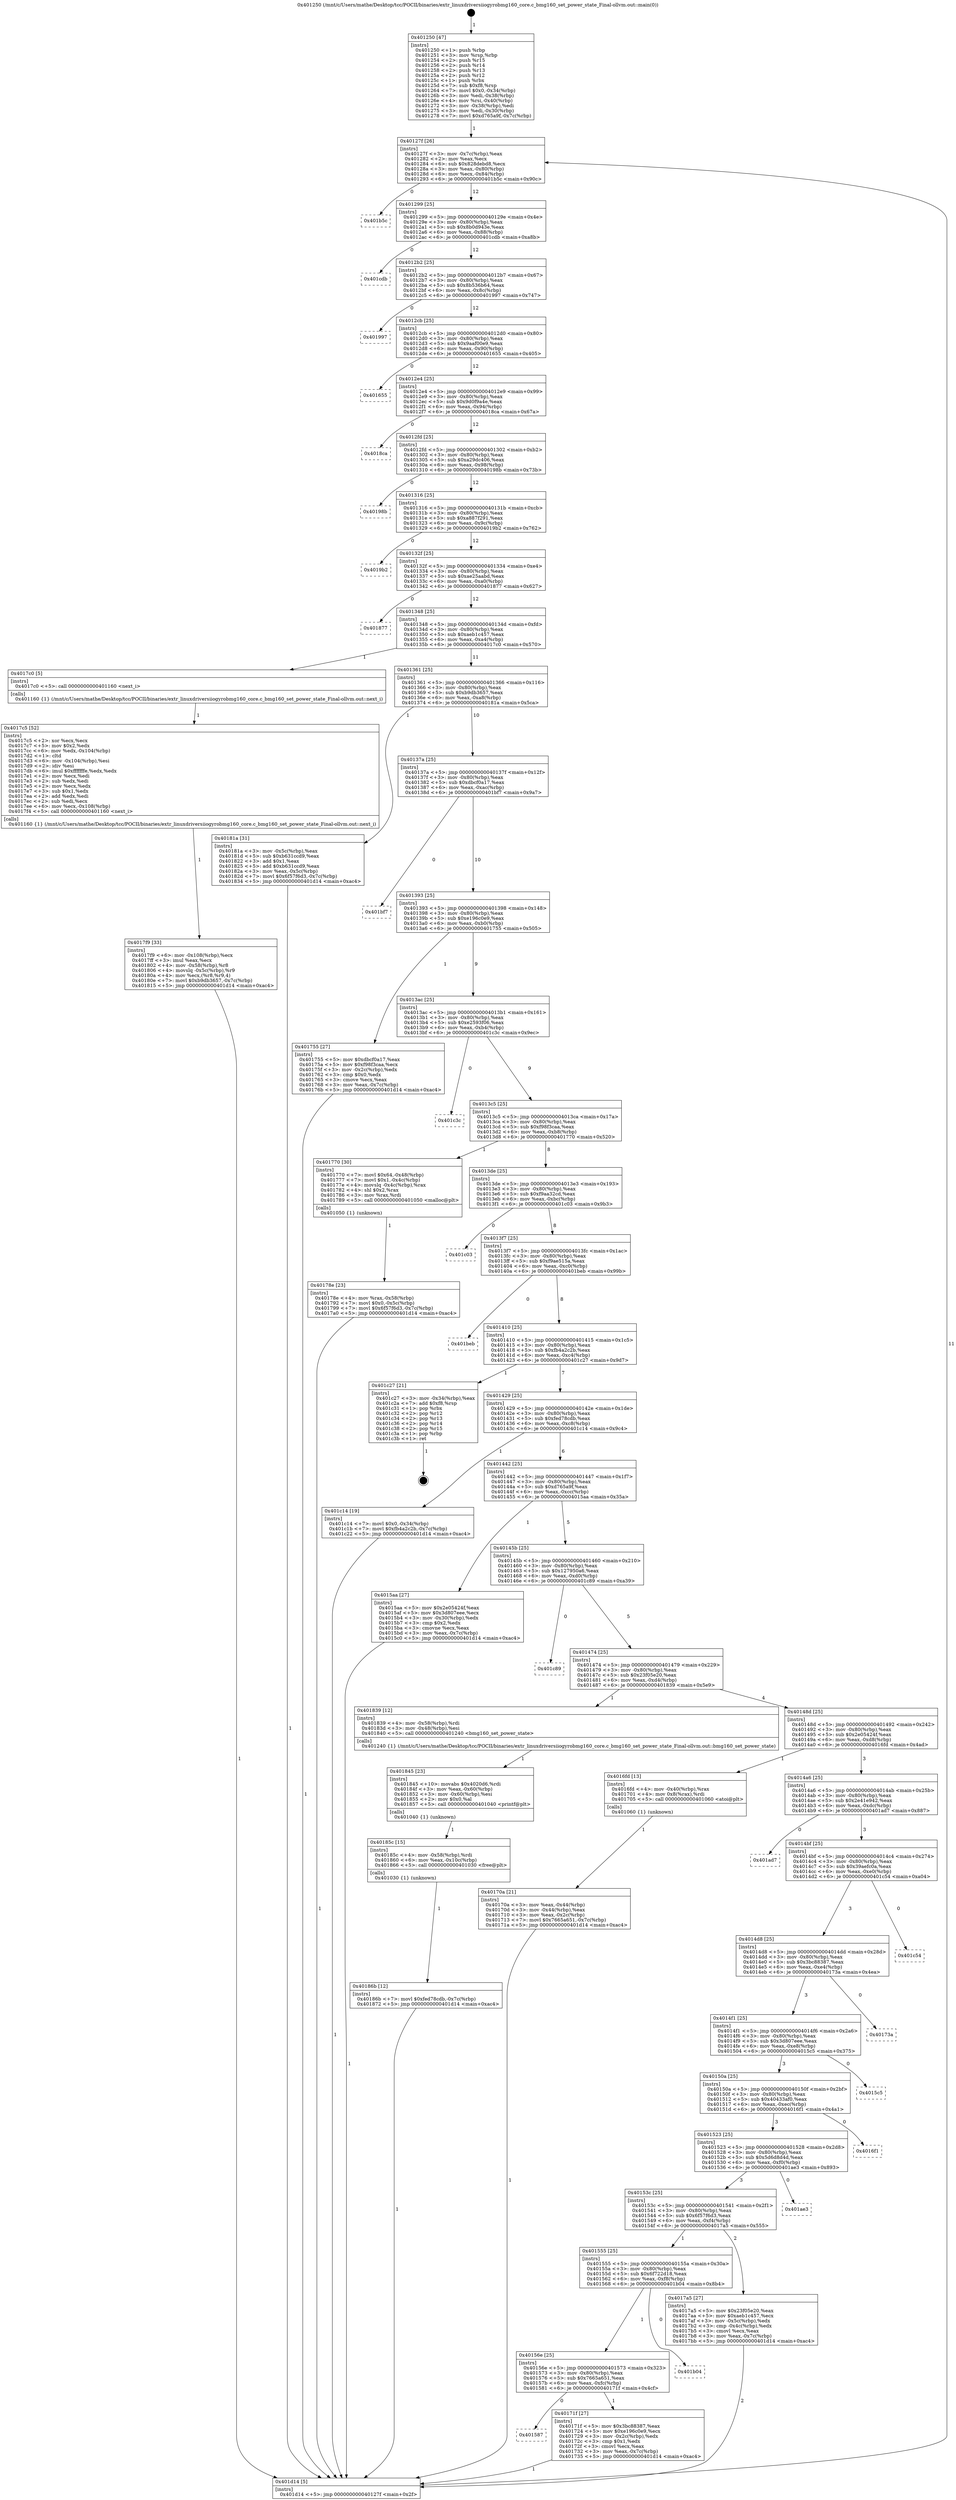 digraph "0x401250" {
  label = "0x401250 (/mnt/c/Users/mathe/Desktop/tcc/POCII/binaries/extr_linuxdriversiiogyrobmg160_core.c_bmg160_set_power_state_Final-ollvm.out::main(0))"
  labelloc = "t"
  node[shape=record]

  Entry [label="",width=0.3,height=0.3,shape=circle,fillcolor=black,style=filled]
  "0x40127f" [label="{
     0x40127f [26]\l
     | [instrs]\l
     &nbsp;&nbsp;0x40127f \<+3\>: mov -0x7c(%rbp),%eax\l
     &nbsp;&nbsp;0x401282 \<+2\>: mov %eax,%ecx\l
     &nbsp;&nbsp;0x401284 \<+6\>: sub $0x828debd8,%ecx\l
     &nbsp;&nbsp;0x40128a \<+3\>: mov %eax,-0x80(%rbp)\l
     &nbsp;&nbsp;0x40128d \<+6\>: mov %ecx,-0x84(%rbp)\l
     &nbsp;&nbsp;0x401293 \<+6\>: je 0000000000401b5c \<main+0x90c\>\l
  }"]
  "0x401b5c" [label="{
     0x401b5c\l
  }", style=dashed]
  "0x401299" [label="{
     0x401299 [25]\l
     | [instrs]\l
     &nbsp;&nbsp;0x401299 \<+5\>: jmp 000000000040129e \<main+0x4e\>\l
     &nbsp;&nbsp;0x40129e \<+3\>: mov -0x80(%rbp),%eax\l
     &nbsp;&nbsp;0x4012a1 \<+5\>: sub $0x8b0d943e,%eax\l
     &nbsp;&nbsp;0x4012a6 \<+6\>: mov %eax,-0x88(%rbp)\l
     &nbsp;&nbsp;0x4012ac \<+6\>: je 0000000000401cdb \<main+0xa8b\>\l
  }"]
  Exit [label="",width=0.3,height=0.3,shape=circle,fillcolor=black,style=filled,peripheries=2]
  "0x401cdb" [label="{
     0x401cdb\l
  }", style=dashed]
  "0x4012b2" [label="{
     0x4012b2 [25]\l
     | [instrs]\l
     &nbsp;&nbsp;0x4012b2 \<+5\>: jmp 00000000004012b7 \<main+0x67\>\l
     &nbsp;&nbsp;0x4012b7 \<+3\>: mov -0x80(%rbp),%eax\l
     &nbsp;&nbsp;0x4012ba \<+5\>: sub $0x8b536b64,%eax\l
     &nbsp;&nbsp;0x4012bf \<+6\>: mov %eax,-0x8c(%rbp)\l
     &nbsp;&nbsp;0x4012c5 \<+6\>: je 0000000000401997 \<main+0x747\>\l
  }"]
  "0x40186b" [label="{
     0x40186b [12]\l
     | [instrs]\l
     &nbsp;&nbsp;0x40186b \<+7\>: movl $0xfed78cdb,-0x7c(%rbp)\l
     &nbsp;&nbsp;0x401872 \<+5\>: jmp 0000000000401d14 \<main+0xac4\>\l
  }"]
  "0x401997" [label="{
     0x401997\l
  }", style=dashed]
  "0x4012cb" [label="{
     0x4012cb [25]\l
     | [instrs]\l
     &nbsp;&nbsp;0x4012cb \<+5\>: jmp 00000000004012d0 \<main+0x80\>\l
     &nbsp;&nbsp;0x4012d0 \<+3\>: mov -0x80(%rbp),%eax\l
     &nbsp;&nbsp;0x4012d3 \<+5\>: sub $0x9aaf00e9,%eax\l
     &nbsp;&nbsp;0x4012d8 \<+6\>: mov %eax,-0x90(%rbp)\l
     &nbsp;&nbsp;0x4012de \<+6\>: je 0000000000401655 \<main+0x405\>\l
  }"]
  "0x40185c" [label="{
     0x40185c [15]\l
     | [instrs]\l
     &nbsp;&nbsp;0x40185c \<+4\>: mov -0x58(%rbp),%rdi\l
     &nbsp;&nbsp;0x401860 \<+6\>: mov %eax,-0x10c(%rbp)\l
     &nbsp;&nbsp;0x401866 \<+5\>: call 0000000000401030 \<free@plt\>\l
     | [calls]\l
     &nbsp;&nbsp;0x401030 \{1\} (unknown)\l
  }"]
  "0x401655" [label="{
     0x401655\l
  }", style=dashed]
  "0x4012e4" [label="{
     0x4012e4 [25]\l
     | [instrs]\l
     &nbsp;&nbsp;0x4012e4 \<+5\>: jmp 00000000004012e9 \<main+0x99\>\l
     &nbsp;&nbsp;0x4012e9 \<+3\>: mov -0x80(%rbp),%eax\l
     &nbsp;&nbsp;0x4012ec \<+5\>: sub $0x9d0f9a4e,%eax\l
     &nbsp;&nbsp;0x4012f1 \<+6\>: mov %eax,-0x94(%rbp)\l
     &nbsp;&nbsp;0x4012f7 \<+6\>: je 00000000004018ca \<main+0x67a\>\l
  }"]
  "0x401845" [label="{
     0x401845 [23]\l
     | [instrs]\l
     &nbsp;&nbsp;0x401845 \<+10\>: movabs $0x4020d6,%rdi\l
     &nbsp;&nbsp;0x40184f \<+3\>: mov %eax,-0x60(%rbp)\l
     &nbsp;&nbsp;0x401852 \<+3\>: mov -0x60(%rbp),%esi\l
     &nbsp;&nbsp;0x401855 \<+2\>: mov $0x0,%al\l
     &nbsp;&nbsp;0x401857 \<+5\>: call 0000000000401040 \<printf@plt\>\l
     | [calls]\l
     &nbsp;&nbsp;0x401040 \{1\} (unknown)\l
  }"]
  "0x4018ca" [label="{
     0x4018ca\l
  }", style=dashed]
  "0x4012fd" [label="{
     0x4012fd [25]\l
     | [instrs]\l
     &nbsp;&nbsp;0x4012fd \<+5\>: jmp 0000000000401302 \<main+0xb2\>\l
     &nbsp;&nbsp;0x401302 \<+3\>: mov -0x80(%rbp),%eax\l
     &nbsp;&nbsp;0x401305 \<+5\>: sub $0xa29dc406,%eax\l
     &nbsp;&nbsp;0x40130a \<+6\>: mov %eax,-0x98(%rbp)\l
     &nbsp;&nbsp;0x401310 \<+6\>: je 000000000040198b \<main+0x73b\>\l
  }"]
  "0x4017f9" [label="{
     0x4017f9 [33]\l
     | [instrs]\l
     &nbsp;&nbsp;0x4017f9 \<+6\>: mov -0x108(%rbp),%ecx\l
     &nbsp;&nbsp;0x4017ff \<+3\>: imul %eax,%ecx\l
     &nbsp;&nbsp;0x401802 \<+4\>: mov -0x58(%rbp),%r8\l
     &nbsp;&nbsp;0x401806 \<+4\>: movslq -0x5c(%rbp),%r9\l
     &nbsp;&nbsp;0x40180a \<+4\>: mov %ecx,(%r8,%r9,4)\l
     &nbsp;&nbsp;0x40180e \<+7\>: movl $0xb9db3657,-0x7c(%rbp)\l
     &nbsp;&nbsp;0x401815 \<+5\>: jmp 0000000000401d14 \<main+0xac4\>\l
  }"]
  "0x40198b" [label="{
     0x40198b\l
  }", style=dashed]
  "0x401316" [label="{
     0x401316 [25]\l
     | [instrs]\l
     &nbsp;&nbsp;0x401316 \<+5\>: jmp 000000000040131b \<main+0xcb\>\l
     &nbsp;&nbsp;0x40131b \<+3\>: mov -0x80(%rbp),%eax\l
     &nbsp;&nbsp;0x40131e \<+5\>: sub $0xa887f291,%eax\l
     &nbsp;&nbsp;0x401323 \<+6\>: mov %eax,-0x9c(%rbp)\l
     &nbsp;&nbsp;0x401329 \<+6\>: je 00000000004019b2 \<main+0x762\>\l
  }"]
  "0x4017c5" [label="{
     0x4017c5 [52]\l
     | [instrs]\l
     &nbsp;&nbsp;0x4017c5 \<+2\>: xor %ecx,%ecx\l
     &nbsp;&nbsp;0x4017c7 \<+5\>: mov $0x2,%edx\l
     &nbsp;&nbsp;0x4017cc \<+6\>: mov %edx,-0x104(%rbp)\l
     &nbsp;&nbsp;0x4017d2 \<+1\>: cltd\l
     &nbsp;&nbsp;0x4017d3 \<+6\>: mov -0x104(%rbp),%esi\l
     &nbsp;&nbsp;0x4017d9 \<+2\>: idiv %esi\l
     &nbsp;&nbsp;0x4017db \<+6\>: imul $0xfffffffe,%edx,%edx\l
     &nbsp;&nbsp;0x4017e1 \<+2\>: mov %ecx,%edi\l
     &nbsp;&nbsp;0x4017e3 \<+2\>: sub %edx,%edi\l
     &nbsp;&nbsp;0x4017e5 \<+2\>: mov %ecx,%edx\l
     &nbsp;&nbsp;0x4017e7 \<+3\>: sub $0x1,%edx\l
     &nbsp;&nbsp;0x4017ea \<+2\>: add %edx,%edi\l
     &nbsp;&nbsp;0x4017ec \<+2\>: sub %edi,%ecx\l
     &nbsp;&nbsp;0x4017ee \<+6\>: mov %ecx,-0x108(%rbp)\l
     &nbsp;&nbsp;0x4017f4 \<+5\>: call 0000000000401160 \<next_i\>\l
     | [calls]\l
     &nbsp;&nbsp;0x401160 \{1\} (/mnt/c/Users/mathe/Desktop/tcc/POCII/binaries/extr_linuxdriversiiogyrobmg160_core.c_bmg160_set_power_state_Final-ollvm.out::next_i)\l
  }"]
  "0x4019b2" [label="{
     0x4019b2\l
  }", style=dashed]
  "0x40132f" [label="{
     0x40132f [25]\l
     | [instrs]\l
     &nbsp;&nbsp;0x40132f \<+5\>: jmp 0000000000401334 \<main+0xe4\>\l
     &nbsp;&nbsp;0x401334 \<+3\>: mov -0x80(%rbp),%eax\l
     &nbsp;&nbsp;0x401337 \<+5\>: sub $0xae25aabd,%eax\l
     &nbsp;&nbsp;0x40133c \<+6\>: mov %eax,-0xa0(%rbp)\l
     &nbsp;&nbsp;0x401342 \<+6\>: je 0000000000401877 \<main+0x627\>\l
  }"]
  "0x40178e" [label="{
     0x40178e [23]\l
     | [instrs]\l
     &nbsp;&nbsp;0x40178e \<+4\>: mov %rax,-0x58(%rbp)\l
     &nbsp;&nbsp;0x401792 \<+7\>: movl $0x0,-0x5c(%rbp)\l
     &nbsp;&nbsp;0x401799 \<+7\>: movl $0x6f57f6d3,-0x7c(%rbp)\l
     &nbsp;&nbsp;0x4017a0 \<+5\>: jmp 0000000000401d14 \<main+0xac4\>\l
  }"]
  "0x401877" [label="{
     0x401877\l
  }", style=dashed]
  "0x401348" [label="{
     0x401348 [25]\l
     | [instrs]\l
     &nbsp;&nbsp;0x401348 \<+5\>: jmp 000000000040134d \<main+0xfd\>\l
     &nbsp;&nbsp;0x40134d \<+3\>: mov -0x80(%rbp),%eax\l
     &nbsp;&nbsp;0x401350 \<+5\>: sub $0xaeb1c457,%eax\l
     &nbsp;&nbsp;0x401355 \<+6\>: mov %eax,-0xa4(%rbp)\l
     &nbsp;&nbsp;0x40135b \<+6\>: je 00000000004017c0 \<main+0x570\>\l
  }"]
  "0x401587" [label="{
     0x401587\l
  }", style=dashed]
  "0x4017c0" [label="{
     0x4017c0 [5]\l
     | [instrs]\l
     &nbsp;&nbsp;0x4017c0 \<+5\>: call 0000000000401160 \<next_i\>\l
     | [calls]\l
     &nbsp;&nbsp;0x401160 \{1\} (/mnt/c/Users/mathe/Desktop/tcc/POCII/binaries/extr_linuxdriversiiogyrobmg160_core.c_bmg160_set_power_state_Final-ollvm.out::next_i)\l
  }"]
  "0x401361" [label="{
     0x401361 [25]\l
     | [instrs]\l
     &nbsp;&nbsp;0x401361 \<+5\>: jmp 0000000000401366 \<main+0x116\>\l
     &nbsp;&nbsp;0x401366 \<+3\>: mov -0x80(%rbp),%eax\l
     &nbsp;&nbsp;0x401369 \<+5\>: sub $0xb9db3657,%eax\l
     &nbsp;&nbsp;0x40136e \<+6\>: mov %eax,-0xa8(%rbp)\l
     &nbsp;&nbsp;0x401374 \<+6\>: je 000000000040181a \<main+0x5ca\>\l
  }"]
  "0x40171f" [label="{
     0x40171f [27]\l
     | [instrs]\l
     &nbsp;&nbsp;0x40171f \<+5\>: mov $0x3bc88387,%eax\l
     &nbsp;&nbsp;0x401724 \<+5\>: mov $0xe196c0e9,%ecx\l
     &nbsp;&nbsp;0x401729 \<+3\>: mov -0x2c(%rbp),%edx\l
     &nbsp;&nbsp;0x40172c \<+3\>: cmp $0x1,%edx\l
     &nbsp;&nbsp;0x40172f \<+3\>: cmovl %ecx,%eax\l
     &nbsp;&nbsp;0x401732 \<+3\>: mov %eax,-0x7c(%rbp)\l
     &nbsp;&nbsp;0x401735 \<+5\>: jmp 0000000000401d14 \<main+0xac4\>\l
  }"]
  "0x40181a" [label="{
     0x40181a [31]\l
     | [instrs]\l
     &nbsp;&nbsp;0x40181a \<+3\>: mov -0x5c(%rbp),%eax\l
     &nbsp;&nbsp;0x40181d \<+5\>: sub $0xb631ccd9,%eax\l
     &nbsp;&nbsp;0x401822 \<+3\>: add $0x1,%eax\l
     &nbsp;&nbsp;0x401825 \<+5\>: add $0xb631ccd9,%eax\l
     &nbsp;&nbsp;0x40182a \<+3\>: mov %eax,-0x5c(%rbp)\l
     &nbsp;&nbsp;0x40182d \<+7\>: movl $0x6f57f6d3,-0x7c(%rbp)\l
     &nbsp;&nbsp;0x401834 \<+5\>: jmp 0000000000401d14 \<main+0xac4\>\l
  }"]
  "0x40137a" [label="{
     0x40137a [25]\l
     | [instrs]\l
     &nbsp;&nbsp;0x40137a \<+5\>: jmp 000000000040137f \<main+0x12f\>\l
     &nbsp;&nbsp;0x40137f \<+3\>: mov -0x80(%rbp),%eax\l
     &nbsp;&nbsp;0x401382 \<+5\>: sub $0xdbcf0a17,%eax\l
     &nbsp;&nbsp;0x401387 \<+6\>: mov %eax,-0xac(%rbp)\l
     &nbsp;&nbsp;0x40138d \<+6\>: je 0000000000401bf7 \<main+0x9a7\>\l
  }"]
  "0x40156e" [label="{
     0x40156e [25]\l
     | [instrs]\l
     &nbsp;&nbsp;0x40156e \<+5\>: jmp 0000000000401573 \<main+0x323\>\l
     &nbsp;&nbsp;0x401573 \<+3\>: mov -0x80(%rbp),%eax\l
     &nbsp;&nbsp;0x401576 \<+5\>: sub $0x7665a651,%eax\l
     &nbsp;&nbsp;0x40157b \<+6\>: mov %eax,-0xfc(%rbp)\l
     &nbsp;&nbsp;0x401581 \<+6\>: je 000000000040171f \<main+0x4cf\>\l
  }"]
  "0x401bf7" [label="{
     0x401bf7\l
  }", style=dashed]
  "0x401393" [label="{
     0x401393 [25]\l
     | [instrs]\l
     &nbsp;&nbsp;0x401393 \<+5\>: jmp 0000000000401398 \<main+0x148\>\l
     &nbsp;&nbsp;0x401398 \<+3\>: mov -0x80(%rbp),%eax\l
     &nbsp;&nbsp;0x40139b \<+5\>: sub $0xe196c0e9,%eax\l
     &nbsp;&nbsp;0x4013a0 \<+6\>: mov %eax,-0xb0(%rbp)\l
     &nbsp;&nbsp;0x4013a6 \<+6\>: je 0000000000401755 \<main+0x505\>\l
  }"]
  "0x401b04" [label="{
     0x401b04\l
  }", style=dashed]
  "0x401755" [label="{
     0x401755 [27]\l
     | [instrs]\l
     &nbsp;&nbsp;0x401755 \<+5\>: mov $0xdbcf0a17,%eax\l
     &nbsp;&nbsp;0x40175a \<+5\>: mov $0xf98f3caa,%ecx\l
     &nbsp;&nbsp;0x40175f \<+3\>: mov -0x2c(%rbp),%edx\l
     &nbsp;&nbsp;0x401762 \<+3\>: cmp $0x0,%edx\l
     &nbsp;&nbsp;0x401765 \<+3\>: cmove %ecx,%eax\l
     &nbsp;&nbsp;0x401768 \<+3\>: mov %eax,-0x7c(%rbp)\l
     &nbsp;&nbsp;0x40176b \<+5\>: jmp 0000000000401d14 \<main+0xac4\>\l
  }"]
  "0x4013ac" [label="{
     0x4013ac [25]\l
     | [instrs]\l
     &nbsp;&nbsp;0x4013ac \<+5\>: jmp 00000000004013b1 \<main+0x161\>\l
     &nbsp;&nbsp;0x4013b1 \<+3\>: mov -0x80(%rbp),%eax\l
     &nbsp;&nbsp;0x4013b4 \<+5\>: sub $0xe2593f06,%eax\l
     &nbsp;&nbsp;0x4013b9 \<+6\>: mov %eax,-0xb4(%rbp)\l
     &nbsp;&nbsp;0x4013bf \<+6\>: je 0000000000401c3c \<main+0x9ec\>\l
  }"]
  "0x401555" [label="{
     0x401555 [25]\l
     | [instrs]\l
     &nbsp;&nbsp;0x401555 \<+5\>: jmp 000000000040155a \<main+0x30a\>\l
     &nbsp;&nbsp;0x40155a \<+3\>: mov -0x80(%rbp),%eax\l
     &nbsp;&nbsp;0x40155d \<+5\>: sub $0x6f722d18,%eax\l
     &nbsp;&nbsp;0x401562 \<+6\>: mov %eax,-0xf8(%rbp)\l
     &nbsp;&nbsp;0x401568 \<+6\>: je 0000000000401b04 \<main+0x8b4\>\l
  }"]
  "0x401c3c" [label="{
     0x401c3c\l
  }", style=dashed]
  "0x4013c5" [label="{
     0x4013c5 [25]\l
     | [instrs]\l
     &nbsp;&nbsp;0x4013c5 \<+5\>: jmp 00000000004013ca \<main+0x17a\>\l
     &nbsp;&nbsp;0x4013ca \<+3\>: mov -0x80(%rbp),%eax\l
     &nbsp;&nbsp;0x4013cd \<+5\>: sub $0xf98f3caa,%eax\l
     &nbsp;&nbsp;0x4013d2 \<+6\>: mov %eax,-0xb8(%rbp)\l
     &nbsp;&nbsp;0x4013d8 \<+6\>: je 0000000000401770 \<main+0x520\>\l
  }"]
  "0x4017a5" [label="{
     0x4017a5 [27]\l
     | [instrs]\l
     &nbsp;&nbsp;0x4017a5 \<+5\>: mov $0x23f05e20,%eax\l
     &nbsp;&nbsp;0x4017aa \<+5\>: mov $0xaeb1c457,%ecx\l
     &nbsp;&nbsp;0x4017af \<+3\>: mov -0x5c(%rbp),%edx\l
     &nbsp;&nbsp;0x4017b2 \<+3\>: cmp -0x4c(%rbp),%edx\l
     &nbsp;&nbsp;0x4017b5 \<+3\>: cmovl %ecx,%eax\l
     &nbsp;&nbsp;0x4017b8 \<+3\>: mov %eax,-0x7c(%rbp)\l
     &nbsp;&nbsp;0x4017bb \<+5\>: jmp 0000000000401d14 \<main+0xac4\>\l
  }"]
  "0x401770" [label="{
     0x401770 [30]\l
     | [instrs]\l
     &nbsp;&nbsp;0x401770 \<+7\>: movl $0x64,-0x48(%rbp)\l
     &nbsp;&nbsp;0x401777 \<+7\>: movl $0x1,-0x4c(%rbp)\l
     &nbsp;&nbsp;0x40177e \<+4\>: movslq -0x4c(%rbp),%rax\l
     &nbsp;&nbsp;0x401782 \<+4\>: shl $0x2,%rax\l
     &nbsp;&nbsp;0x401786 \<+3\>: mov %rax,%rdi\l
     &nbsp;&nbsp;0x401789 \<+5\>: call 0000000000401050 \<malloc@plt\>\l
     | [calls]\l
     &nbsp;&nbsp;0x401050 \{1\} (unknown)\l
  }"]
  "0x4013de" [label="{
     0x4013de [25]\l
     | [instrs]\l
     &nbsp;&nbsp;0x4013de \<+5\>: jmp 00000000004013e3 \<main+0x193\>\l
     &nbsp;&nbsp;0x4013e3 \<+3\>: mov -0x80(%rbp),%eax\l
     &nbsp;&nbsp;0x4013e6 \<+5\>: sub $0xf9aa32cd,%eax\l
     &nbsp;&nbsp;0x4013eb \<+6\>: mov %eax,-0xbc(%rbp)\l
     &nbsp;&nbsp;0x4013f1 \<+6\>: je 0000000000401c03 \<main+0x9b3\>\l
  }"]
  "0x40153c" [label="{
     0x40153c [25]\l
     | [instrs]\l
     &nbsp;&nbsp;0x40153c \<+5\>: jmp 0000000000401541 \<main+0x2f1\>\l
     &nbsp;&nbsp;0x401541 \<+3\>: mov -0x80(%rbp),%eax\l
     &nbsp;&nbsp;0x401544 \<+5\>: sub $0x6f57f6d3,%eax\l
     &nbsp;&nbsp;0x401549 \<+6\>: mov %eax,-0xf4(%rbp)\l
     &nbsp;&nbsp;0x40154f \<+6\>: je 00000000004017a5 \<main+0x555\>\l
  }"]
  "0x401c03" [label="{
     0x401c03\l
  }", style=dashed]
  "0x4013f7" [label="{
     0x4013f7 [25]\l
     | [instrs]\l
     &nbsp;&nbsp;0x4013f7 \<+5\>: jmp 00000000004013fc \<main+0x1ac\>\l
     &nbsp;&nbsp;0x4013fc \<+3\>: mov -0x80(%rbp),%eax\l
     &nbsp;&nbsp;0x4013ff \<+5\>: sub $0xf9ae515a,%eax\l
     &nbsp;&nbsp;0x401404 \<+6\>: mov %eax,-0xc0(%rbp)\l
     &nbsp;&nbsp;0x40140a \<+6\>: je 0000000000401beb \<main+0x99b\>\l
  }"]
  "0x401ae3" [label="{
     0x401ae3\l
  }", style=dashed]
  "0x401beb" [label="{
     0x401beb\l
  }", style=dashed]
  "0x401410" [label="{
     0x401410 [25]\l
     | [instrs]\l
     &nbsp;&nbsp;0x401410 \<+5\>: jmp 0000000000401415 \<main+0x1c5\>\l
     &nbsp;&nbsp;0x401415 \<+3\>: mov -0x80(%rbp),%eax\l
     &nbsp;&nbsp;0x401418 \<+5\>: sub $0xfb4a2c2b,%eax\l
     &nbsp;&nbsp;0x40141d \<+6\>: mov %eax,-0xc4(%rbp)\l
     &nbsp;&nbsp;0x401423 \<+6\>: je 0000000000401c27 \<main+0x9d7\>\l
  }"]
  "0x401523" [label="{
     0x401523 [25]\l
     | [instrs]\l
     &nbsp;&nbsp;0x401523 \<+5\>: jmp 0000000000401528 \<main+0x2d8\>\l
     &nbsp;&nbsp;0x401528 \<+3\>: mov -0x80(%rbp),%eax\l
     &nbsp;&nbsp;0x40152b \<+5\>: sub $0x5d6d8d4d,%eax\l
     &nbsp;&nbsp;0x401530 \<+6\>: mov %eax,-0xf0(%rbp)\l
     &nbsp;&nbsp;0x401536 \<+6\>: je 0000000000401ae3 \<main+0x893\>\l
  }"]
  "0x401c27" [label="{
     0x401c27 [21]\l
     | [instrs]\l
     &nbsp;&nbsp;0x401c27 \<+3\>: mov -0x34(%rbp),%eax\l
     &nbsp;&nbsp;0x401c2a \<+7\>: add $0xf8,%rsp\l
     &nbsp;&nbsp;0x401c31 \<+1\>: pop %rbx\l
     &nbsp;&nbsp;0x401c32 \<+2\>: pop %r12\l
     &nbsp;&nbsp;0x401c34 \<+2\>: pop %r13\l
     &nbsp;&nbsp;0x401c36 \<+2\>: pop %r14\l
     &nbsp;&nbsp;0x401c38 \<+2\>: pop %r15\l
     &nbsp;&nbsp;0x401c3a \<+1\>: pop %rbp\l
     &nbsp;&nbsp;0x401c3b \<+1\>: ret\l
  }"]
  "0x401429" [label="{
     0x401429 [25]\l
     | [instrs]\l
     &nbsp;&nbsp;0x401429 \<+5\>: jmp 000000000040142e \<main+0x1de\>\l
     &nbsp;&nbsp;0x40142e \<+3\>: mov -0x80(%rbp),%eax\l
     &nbsp;&nbsp;0x401431 \<+5\>: sub $0xfed78cdb,%eax\l
     &nbsp;&nbsp;0x401436 \<+6\>: mov %eax,-0xc8(%rbp)\l
     &nbsp;&nbsp;0x40143c \<+6\>: je 0000000000401c14 \<main+0x9c4\>\l
  }"]
  "0x4016f1" [label="{
     0x4016f1\l
  }", style=dashed]
  "0x401c14" [label="{
     0x401c14 [19]\l
     | [instrs]\l
     &nbsp;&nbsp;0x401c14 \<+7\>: movl $0x0,-0x34(%rbp)\l
     &nbsp;&nbsp;0x401c1b \<+7\>: movl $0xfb4a2c2b,-0x7c(%rbp)\l
     &nbsp;&nbsp;0x401c22 \<+5\>: jmp 0000000000401d14 \<main+0xac4\>\l
  }"]
  "0x401442" [label="{
     0x401442 [25]\l
     | [instrs]\l
     &nbsp;&nbsp;0x401442 \<+5\>: jmp 0000000000401447 \<main+0x1f7\>\l
     &nbsp;&nbsp;0x401447 \<+3\>: mov -0x80(%rbp),%eax\l
     &nbsp;&nbsp;0x40144a \<+5\>: sub $0xd765a9f,%eax\l
     &nbsp;&nbsp;0x40144f \<+6\>: mov %eax,-0xcc(%rbp)\l
     &nbsp;&nbsp;0x401455 \<+6\>: je 00000000004015aa \<main+0x35a\>\l
  }"]
  "0x40150a" [label="{
     0x40150a [25]\l
     | [instrs]\l
     &nbsp;&nbsp;0x40150a \<+5\>: jmp 000000000040150f \<main+0x2bf\>\l
     &nbsp;&nbsp;0x40150f \<+3\>: mov -0x80(%rbp),%eax\l
     &nbsp;&nbsp;0x401512 \<+5\>: sub $0x40433af0,%eax\l
     &nbsp;&nbsp;0x401517 \<+6\>: mov %eax,-0xec(%rbp)\l
     &nbsp;&nbsp;0x40151d \<+6\>: je 00000000004016f1 \<main+0x4a1\>\l
  }"]
  "0x4015aa" [label="{
     0x4015aa [27]\l
     | [instrs]\l
     &nbsp;&nbsp;0x4015aa \<+5\>: mov $0x2e05424f,%eax\l
     &nbsp;&nbsp;0x4015af \<+5\>: mov $0x3d807eee,%ecx\l
     &nbsp;&nbsp;0x4015b4 \<+3\>: mov -0x30(%rbp),%edx\l
     &nbsp;&nbsp;0x4015b7 \<+3\>: cmp $0x2,%edx\l
     &nbsp;&nbsp;0x4015ba \<+3\>: cmovne %ecx,%eax\l
     &nbsp;&nbsp;0x4015bd \<+3\>: mov %eax,-0x7c(%rbp)\l
     &nbsp;&nbsp;0x4015c0 \<+5\>: jmp 0000000000401d14 \<main+0xac4\>\l
  }"]
  "0x40145b" [label="{
     0x40145b [25]\l
     | [instrs]\l
     &nbsp;&nbsp;0x40145b \<+5\>: jmp 0000000000401460 \<main+0x210\>\l
     &nbsp;&nbsp;0x401460 \<+3\>: mov -0x80(%rbp),%eax\l
     &nbsp;&nbsp;0x401463 \<+5\>: sub $0x127950a6,%eax\l
     &nbsp;&nbsp;0x401468 \<+6\>: mov %eax,-0xd0(%rbp)\l
     &nbsp;&nbsp;0x40146e \<+6\>: je 0000000000401c89 \<main+0xa39\>\l
  }"]
  "0x401d14" [label="{
     0x401d14 [5]\l
     | [instrs]\l
     &nbsp;&nbsp;0x401d14 \<+5\>: jmp 000000000040127f \<main+0x2f\>\l
  }"]
  "0x401250" [label="{
     0x401250 [47]\l
     | [instrs]\l
     &nbsp;&nbsp;0x401250 \<+1\>: push %rbp\l
     &nbsp;&nbsp;0x401251 \<+3\>: mov %rsp,%rbp\l
     &nbsp;&nbsp;0x401254 \<+2\>: push %r15\l
     &nbsp;&nbsp;0x401256 \<+2\>: push %r14\l
     &nbsp;&nbsp;0x401258 \<+2\>: push %r13\l
     &nbsp;&nbsp;0x40125a \<+2\>: push %r12\l
     &nbsp;&nbsp;0x40125c \<+1\>: push %rbx\l
     &nbsp;&nbsp;0x40125d \<+7\>: sub $0xf8,%rsp\l
     &nbsp;&nbsp;0x401264 \<+7\>: movl $0x0,-0x34(%rbp)\l
     &nbsp;&nbsp;0x40126b \<+3\>: mov %edi,-0x38(%rbp)\l
     &nbsp;&nbsp;0x40126e \<+4\>: mov %rsi,-0x40(%rbp)\l
     &nbsp;&nbsp;0x401272 \<+3\>: mov -0x38(%rbp),%edi\l
     &nbsp;&nbsp;0x401275 \<+3\>: mov %edi,-0x30(%rbp)\l
     &nbsp;&nbsp;0x401278 \<+7\>: movl $0xd765a9f,-0x7c(%rbp)\l
  }"]
  "0x4015c5" [label="{
     0x4015c5\l
  }", style=dashed]
  "0x401c89" [label="{
     0x401c89\l
  }", style=dashed]
  "0x401474" [label="{
     0x401474 [25]\l
     | [instrs]\l
     &nbsp;&nbsp;0x401474 \<+5\>: jmp 0000000000401479 \<main+0x229\>\l
     &nbsp;&nbsp;0x401479 \<+3\>: mov -0x80(%rbp),%eax\l
     &nbsp;&nbsp;0x40147c \<+5\>: sub $0x23f05e20,%eax\l
     &nbsp;&nbsp;0x401481 \<+6\>: mov %eax,-0xd4(%rbp)\l
     &nbsp;&nbsp;0x401487 \<+6\>: je 0000000000401839 \<main+0x5e9\>\l
  }"]
  "0x4014f1" [label="{
     0x4014f1 [25]\l
     | [instrs]\l
     &nbsp;&nbsp;0x4014f1 \<+5\>: jmp 00000000004014f6 \<main+0x2a6\>\l
     &nbsp;&nbsp;0x4014f6 \<+3\>: mov -0x80(%rbp),%eax\l
     &nbsp;&nbsp;0x4014f9 \<+5\>: sub $0x3d807eee,%eax\l
     &nbsp;&nbsp;0x4014fe \<+6\>: mov %eax,-0xe8(%rbp)\l
     &nbsp;&nbsp;0x401504 \<+6\>: je 00000000004015c5 \<main+0x375\>\l
  }"]
  "0x401839" [label="{
     0x401839 [12]\l
     | [instrs]\l
     &nbsp;&nbsp;0x401839 \<+4\>: mov -0x58(%rbp),%rdi\l
     &nbsp;&nbsp;0x40183d \<+3\>: mov -0x48(%rbp),%esi\l
     &nbsp;&nbsp;0x401840 \<+5\>: call 0000000000401240 \<bmg160_set_power_state\>\l
     | [calls]\l
     &nbsp;&nbsp;0x401240 \{1\} (/mnt/c/Users/mathe/Desktop/tcc/POCII/binaries/extr_linuxdriversiiogyrobmg160_core.c_bmg160_set_power_state_Final-ollvm.out::bmg160_set_power_state)\l
  }"]
  "0x40148d" [label="{
     0x40148d [25]\l
     | [instrs]\l
     &nbsp;&nbsp;0x40148d \<+5\>: jmp 0000000000401492 \<main+0x242\>\l
     &nbsp;&nbsp;0x401492 \<+3\>: mov -0x80(%rbp),%eax\l
     &nbsp;&nbsp;0x401495 \<+5\>: sub $0x2e05424f,%eax\l
     &nbsp;&nbsp;0x40149a \<+6\>: mov %eax,-0xd8(%rbp)\l
     &nbsp;&nbsp;0x4014a0 \<+6\>: je 00000000004016fd \<main+0x4ad\>\l
  }"]
  "0x40173a" [label="{
     0x40173a\l
  }", style=dashed]
  "0x4016fd" [label="{
     0x4016fd [13]\l
     | [instrs]\l
     &nbsp;&nbsp;0x4016fd \<+4\>: mov -0x40(%rbp),%rax\l
     &nbsp;&nbsp;0x401701 \<+4\>: mov 0x8(%rax),%rdi\l
     &nbsp;&nbsp;0x401705 \<+5\>: call 0000000000401060 \<atoi@plt\>\l
     | [calls]\l
     &nbsp;&nbsp;0x401060 \{1\} (unknown)\l
  }"]
  "0x4014a6" [label="{
     0x4014a6 [25]\l
     | [instrs]\l
     &nbsp;&nbsp;0x4014a6 \<+5\>: jmp 00000000004014ab \<main+0x25b\>\l
     &nbsp;&nbsp;0x4014ab \<+3\>: mov -0x80(%rbp),%eax\l
     &nbsp;&nbsp;0x4014ae \<+5\>: sub $0x2e41e942,%eax\l
     &nbsp;&nbsp;0x4014b3 \<+6\>: mov %eax,-0xdc(%rbp)\l
     &nbsp;&nbsp;0x4014b9 \<+6\>: je 0000000000401ad7 \<main+0x887\>\l
  }"]
  "0x40170a" [label="{
     0x40170a [21]\l
     | [instrs]\l
     &nbsp;&nbsp;0x40170a \<+3\>: mov %eax,-0x44(%rbp)\l
     &nbsp;&nbsp;0x40170d \<+3\>: mov -0x44(%rbp),%eax\l
     &nbsp;&nbsp;0x401710 \<+3\>: mov %eax,-0x2c(%rbp)\l
     &nbsp;&nbsp;0x401713 \<+7\>: movl $0x7665a651,-0x7c(%rbp)\l
     &nbsp;&nbsp;0x40171a \<+5\>: jmp 0000000000401d14 \<main+0xac4\>\l
  }"]
  "0x4014d8" [label="{
     0x4014d8 [25]\l
     | [instrs]\l
     &nbsp;&nbsp;0x4014d8 \<+5\>: jmp 00000000004014dd \<main+0x28d\>\l
     &nbsp;&nbsp;0x4014dd \<+3\>: mov -0x80(%rbp),%eax\l
     &nbsp;&nbsp;0x4014e0 \<+5\>: sub $0x3bc88387,%eax\l
     &nbsp;&nbsp;0x4014e5 \<+6\>: mov %eax,-0xe4(%rbp)\l
     &nbsp;&nbsp;0x4014eb \<+6\>: je 000000000040173a \<main+0x4ea\>\l
  }"]
  "0x401ad7" [label="{
     0x401ad7\l
  }", style=dashed]
  "0x4014bf" [label="{
     0x4014bf [25]\l
     | [instrs]\l
     &nbsp;&nbsp;0x4014bf \<+5\>: jmp 00000000004014c4 \<main+0x274\>\l
     &nbsp;&nbsp;0x4014c4 \<+3\>: mov -0x80(%rbp),%eax\l
     &nbsp;&nbsp;0x4014c7 \<+5\>: sub $0x39aefc0a,%eax\l
     &nbsp;&nbsp;0x4014cc \<+6\>: mov %eax,-0xe0(%rbp)\l
     &nbsp;&nbsp;0x4014d2 \<+6\>: je 0000000000401c54 \<main+0xa04\>\l
  }"]
  "0x401c54" [label="{
     0x401c54\l
  }", style=dashed]
  Entry -> "0x401250" [label=" 1"]
  "0x40127f" -> "0x401b5c" [label=" 0"]
  "0x40127f" -> "0x401299" [label=" 12"]
  "0x401c27" -> Exit [label=" 1"]
  "0x401299" -> "0x401cdb" [label=" 0"]
  "0x401299" -> "0x4012b2" [label=" 12"]
  "0x401c14" -> "0x401d14" [label=" 1"]
  "0x4012b2" -> "0x401997" [label=" 0"]
  "0x4012b2" -> "0x4012cb" [label=" 12"]
  "0x40186b" -> "0x401d14" [label=" 1"]
  "0x4012cb" -> "0x401655" [label=" 0"]
  "0x4012cb" -> "0x4012e4" [label=" 12"]
  "0x40185c" -> "0x40186b" [label=" 1"]
  "0x4012e4" -> "0x4018ca" [label=" 0"]
  "0x4012e4" -> "0x4012fd" [label=" 12"]
  "0x401845" -> "0x40185c" [label=" 1"]
  "0x4012fd" -> "0x40198b" [label=" 0"]
  "0x4012fd" -> "0x401316" [label=" 12"]
  "0x401839" -> "0x401845" [label=" 1"]
  "0x401316" -> "0x4019b2" [label=" 0"]
  "0x401316" -> "0x40132f" [label=" 12"]
  "0x40181a" -> "0x401d14" [label=" 1"]
  "0x40132f" -> "0x401877" [label=" 0"]
  "0x40132f" -> "0x401348" [label=" 12"]
  "0x4017f9" -> "0x401d14" [label=" 1"]
  "0x401348" -> "0x4017c0" [label=" 1"]
  "0x401348" -> "0x401361" [label=" 11"]
  "0x4017c5" -> "0x4017f9" [label=" 1"]
  "0x401361" -> "0x40181a" [label=" 1"]
  "0x401361" -> "0x40137a" [label=" 10"]
  "0x4017c0" -> "0x4017c5" [label=" 1"]
  "0x40137a" -> "0x401bf7" [label=" 0"]
  "0x40137a" -> "0x401393" [label=" 10"]
  "0x40178e" -> "0x401d14" [label=" 1"]
  "0x401393" -> "0x401755" [label=" 1"]
  "0x401393" -> "0x4013ac" [label=" 9"]
  "0x401770" -> "0x40178e" [label=" 1"]
  "0x4013ac" -> "0x401c3c" [label=" 0"]
  "0x4013ac" -> "0x4013c5" [label=" 9"]
  "0x40171f" -> "0x401d14" [label=" 1"]
  "0x4013c5" -> "0x401770" [label=" 1"]
  "0x4013c5" -> "0x4013de" [label=" 8"]
  "0x40156e" -> "0x401587" [label=" 0"]
  "0x4013de" -> "0x401c03" [label=" 0"]
  "0x4013de" -> "0x4013f7" [label=" 8"]
  "0x4017a5" -> "0x401d14" [label=" 2"]
  "0x4013f7" -> "0x401beb" [label=" 0"]
  "0x4013f7" -> "0x401410" [label=" 8"]
  "0x401555" -> "0x40156e" [label=" 1"]
  "0x401410" -> "0x401c27" [label=" 1"]
  "0x401410" -> "0x401429" [label=" 7"]
  "0x401755" -> "0x401d14" [label=" 1"]
  "0x401429" -> "0x401c14" [label=" 1"]
  "0x401429" -> "0x401442" [label=" 6"]
  "0x40153c" -> "0x401555" [label=" 1"]
  "0x401442" -> "0x4015aa" [label=" 1"]
  "0x401442" -> "0x40145b" [label=" 5"]
  "0x4015aa" -> "0x401d14" [label=" 1"]
  "0x401250" -> "0x40127f" [label=" 1"]
  "0x401d14" -> "0x40127f" [label=" 11"]
  "0x40156e" -> "0x40171f" [label=" 1"]
  "0x40145b" -> "0x401c89" [label=" 0"]
  "0x40145b" -> "0x401474" [label=" 5"]
  "0x401523" -> "0x40153c" [label=" 3"]
  "0x401474" -> "0x401839" [label=" 1"]
  "0x401474" -> "0x40148d" [label=" 4"]
  "0x401555" -> "0x401b04" [label=" 0"]
  "0x40148d" -> "0x4016fd" [label=" 1"]
  "0x40148d" -> "0x4014a6" [label=" 3"]
  "0x4016fd" -> "0x40170a" [label=" 1"]
  "0x40170a" -> "0x401d14" [label=" 1"]
  "0x40150a" -> "0x401523" [label=" 3"]
  "0x4014a6" -> "0x401ad7" [label=" 0"]
  "0x4014a6" -> "0x4014bf" [label=" 3"]
  "0x40153c" -> "0x4017a5" [label=" 2"]
  "0x4014bf" -> "0x401c54" [label=" 0"]
  "0x4014bf" -> "0x4014d8" [label=" 3"]
  "0x40150a" -> "0x4016f1" [label=" 0"]
  "0x4014d8" -> "0x40173a" [label=" 0"]
  "0x4014d8" -> "0x4014f1" [label=" 3"]
  "0x401523" -> "0x401ae3" [label=" 0"]
  "0x4014f1" -> "0x4015c5" [label=" 0"]
  "0x4014f1" -> "0x40150a" [label=" 3"]
}
